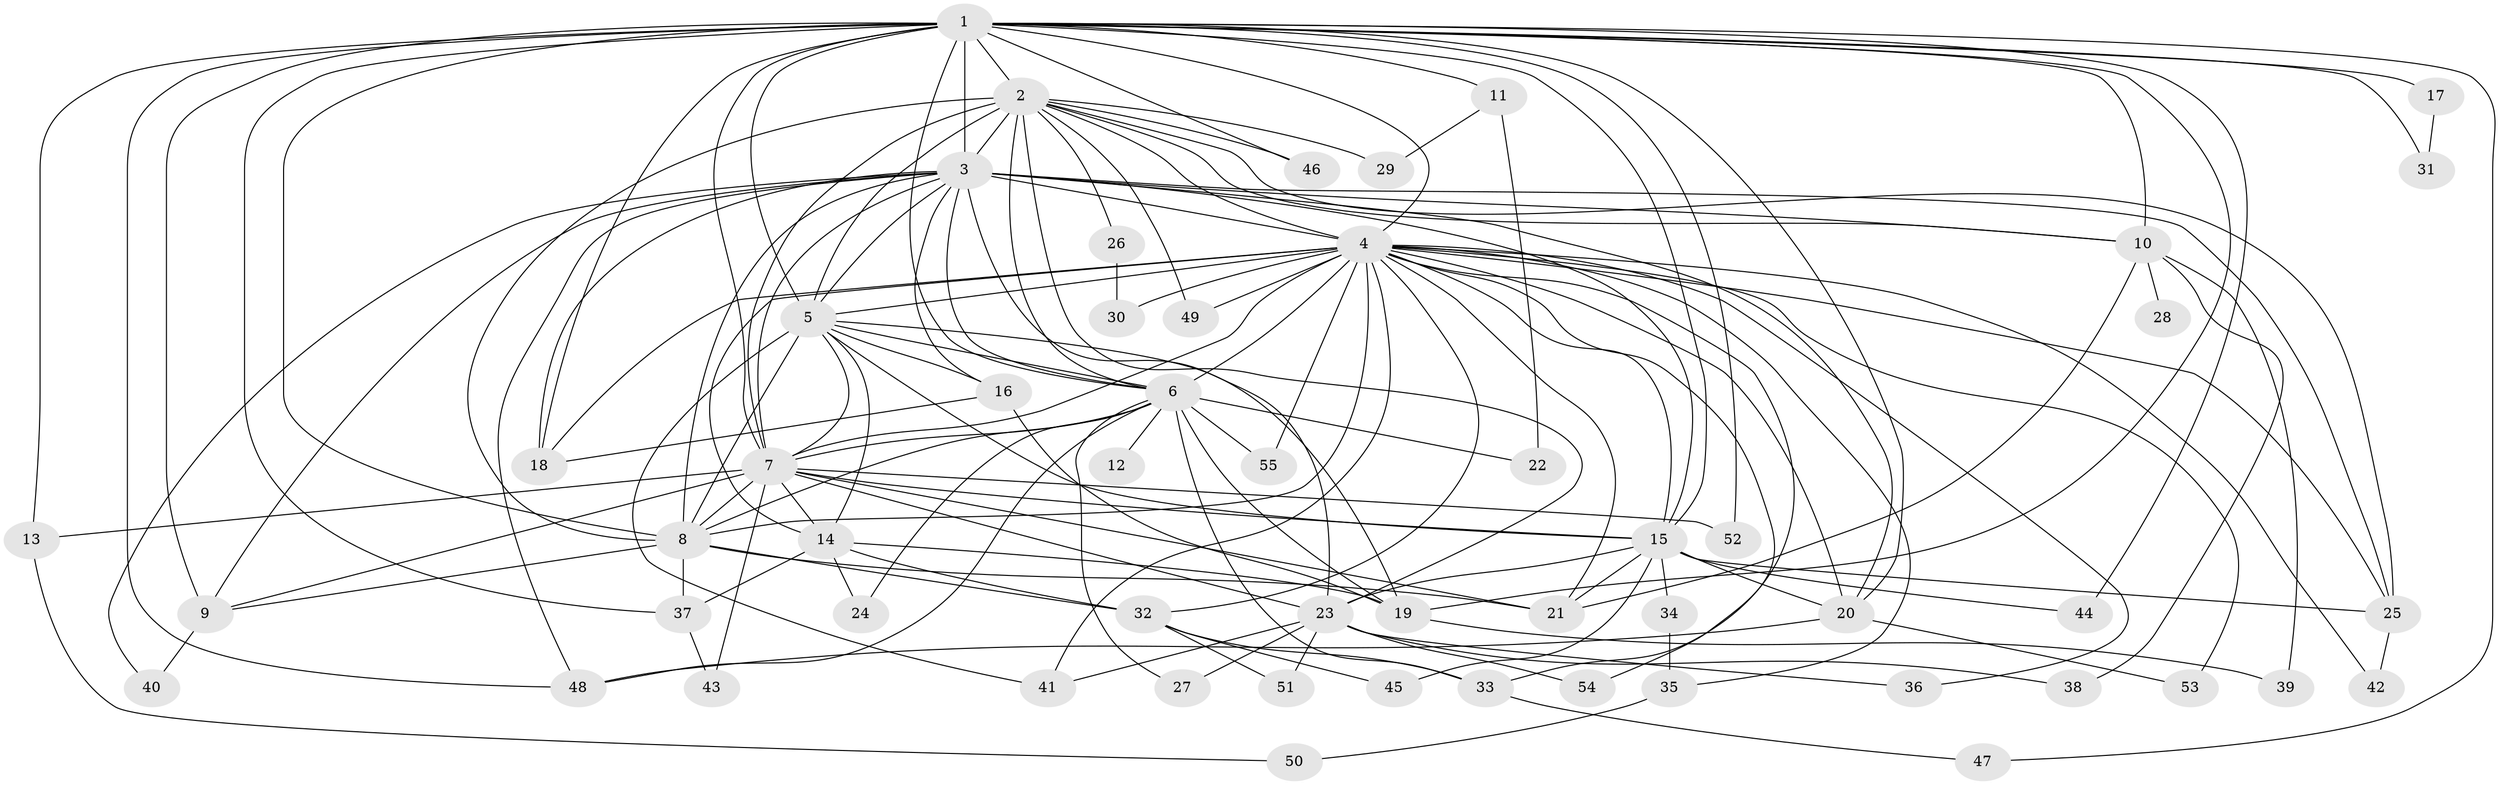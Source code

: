 // original degree distribution, {26: 0.01818181818181818, 19: 0.00909090909090909, 15: 0.00909090909090909, 25: 0.00909090909090909, 22: 0.01818181818181818, 18: 0.00909090909090909, 20: 0.00909090909090909, 21: 0.00909090909090909, 5: 0.01818181818181818, 2: 0.5636363636363636, 4: 0.09090909090909091, 8: 0.01818181818181818, 3: 0.18181818181818182, 7: 0.01818181818181818, 6: 0.01818181818181818}
// Generated by graph-tools (version 1.1) at 2025/34/03/09/25 02:34:52]
// undirected, 55 vertices, 143 edges
graph export_dot {
graph [start="1"]
  node [color=gray90,style=filled];
  1;
  2;
  3;
  4;
  5;
  6;
  7;
  8;
  9;
  10;
  11;
  12;
  13;
  14;
  15;
  16;
  17;
  18;
  19;
  20;
  21;
  22;
  23;
  24;
  25;
  26;
  27;
  28;
  29;
  30;
  31;
  32;
  33;
  34;
  35;
  36;
  37;
  38;
  39;
  40;
  41;
  42;
  43;
  44;
  45;
  46;
  47;
  48;
  49;
  50;
  51;
  52;
  53;
  54;
  55;
  1 -- 2 [weight=3.0];
  1 -- 3 [weight=2.0];
  1 -- 4 [weight=3.0];
  1 -- 5 [weight=2.0];
  1 -- 6 [weight=2.0];
  1 -- 7 [weight=1.0];
  1 -- 8 [weight=8.0];
  1 -- 9 [weight=1.0];
  1 -- 10 [weight=1.0];
  1 -- 11 [weight=1.0];
  1 -- 13 [weight=1.0];
  1 -- 15 [weight=1.0];
  1 -- 17 [weight=1.0];
  1 -- 18 [weight=1.0];
  1 -- 19 [weight=1.0];
  1 -- 20 [weight=1.0];
  1 -- 31 [weight=1.0];
  1 -- 37 [weight=1.0];
  1 -- 44 [weight=1.0];
  1 -- 46 [weight=1.0];
  1 -- 47 [weight=1.0];
  1 -- 48 [weight=1.0];
  1 -- 52 [weight=1.0];
  2 -- 3 [weight=4.0];
  2 -- 4 [weight=2.0];
  2 -- 5 [weight=1.0];
  2 -- 6 [weight=3.0];
  2 -- 7 [weight=1.0];
  2 -- 8 [weight=1.0];
  2 -- 10 [weight=1.0];
  2 -- 23 [weight=1.0];
  2 -- 25 [weight=1.0];
  2 -- 26 [weight=1.0];
  2 -- 29 [weight=1.0];
  2 -- 46 [weight=2.0];
  2 -- 49 [weight=1.0];
  3 -- 4 [weight=4.0];
  3 -- 5 [weight=2.0];
  3 -- 6 [weight=2.0];
  3 -- 7 [weight=2.0];
  3 -- 8 [weight=2.0];
  3 -- 9 [weight=1.0];
  3 -- 10 [weight=1.0];
  3 -- 15 [weight=8.0];
  3 -- 16 [weight=2.0];
  3 -- 18 [weight=1.0];
  3 -- 20 [weight=1.0];
  3 -- 23 [weight=2.0];
  3 -- 25 [weight=1.0];
  3 -- 40 [weight=1.0];
  3 -- 48 [weight=1.0];
  4 -- 5 [weight=2.0];
  4 -- 6 [weight=2.0];
  4 -- 7 [weight=3.0];
  4 -- 8 [weight=3.0];
  4 -- 14 [weight=1.0];
  4 -- 15 [weight=2.0];
  4 -- 18 [weight=2.0];
  4 -- 20 [weight=2.0];
  4 -- 21 [weight=1.0];
  4 -- 25 [weight=1.0];
  4 -- 30 [weight=1.0];
  4 -- 32 [weight=1.0];
  4 -- 33 [weight=1.0];
  4 -- 35 [weight=1.0];
  4 -- 36 [weight=1.0];
  4 -- 41 [weight=1.0];
  4 -- 42 [weight=1.0];
  4 -- 49 [weight=1.0];
  4 -- 53 [weight=1.0];
  4 -- 54 [weight=1.0];
  4 -- 55 [weight=1.0];
  5 -- 6 [weight=1.0];
  5 -- 7 [weight=2.0];
  5 -- 8 [weight=1.0];
  5 -- 14 [weight=1.0];
  5 -- 15 [weight=1.0];
  5 -- 16 [weight=1.0];
  5 -- 19 [weight=6.0];
  5 -- 41 [weight=1.0];
  6 -- 7 [weight=1.0];
  6 -- 8 [weight=1.0];
  6 -- 12 [weight=1.0];
  6 -- 19 [weight=1.0];
  6 -- 22 [weight=1.0];
  6 -- 24 [weight=1.0];
  6 -- 27 [weight=1.0];
  6 -- 33 [weight=1.0];
  6 -- 48 [weight=1.0];
  6 -- 55 [weight=1.0];
  7 -- 8 [weight=1.0];
  7 -- 9 [weight=1.0];
  7 -- 13 [weight=1.0];
  7 -- 14 [weight=2.0];
  7 -- 15 [weight=1.0];
  7 -- 21 [weight=1.0];
  7 -- 23 [weight=1.0];
  7 -- 43 [weight=1.0];
  7 -- 52 [weight=1.0];
  8 -- 9 [weight=1.0];
  8 -- 21 [weight=1.0];
  8 -- 32 [weight=1.0];
  8 -- 37 [weight=1.0];
  9 -- 40 [weight=1.0];
  10 -- 21 [weight=1.0];
  10 -- 28 [weight=1.0];
  10 -- 38 [weight=1.0];
  10 -- 39 [weight=1.0];
  11 -- 22 [weight=1.0];
  11 -- 29 [weight=1.0];
  13 -- 50 [weight=1.0];
  14 -- 19 [weight=2.0];
  14 -- 24 [weight=1.0];
  14 -- 32 [weight=1.0];
  14 -- 37 [weight=1.0];
  15 -- 20 [weight=2.0];
  15 -- 21 [weight=1.0];
  15 -- 23 [weight=1.0];
  15 -- 25 [weight=1.0];
  15 -- 34 [weight=1.0];
  15 -- 44 [weight=1.0];
  15 -- 45 [weight=1.0];
  16 -- 18 [weight=1.0];
  16 -- 19 [weight=1.0];
  17 -- 31 [weight=1.0];
  19 -- 39 [weight=1.0];
  20 -- 48 [weight=1.0];
  20 -- 53 [weight=1.0];
  23 -- 27 [weight=1.0];
  23 -- 36 [weight=1.0];
  23 -- 38 [weight=1.0];
  23 -- 41 [weight=1.0];
  23 -- 51 [weight=1.0];
  23 -- 54 [weight=1.0];
  25 -- 42 [weight=1.0];
  26 -- 30 [weight=1.0];
  32 -- 33 [weight=1.0];
  32 -- 45 [weight=1.0];
  32 -- 51 [weight=1.0];
  33 -- 47 [weight=1.0];
  34 -- 35 [weight=1.0];
  35 -- 50 [weight=1.0];
  37 -- 43 [weight=1.0];
}
